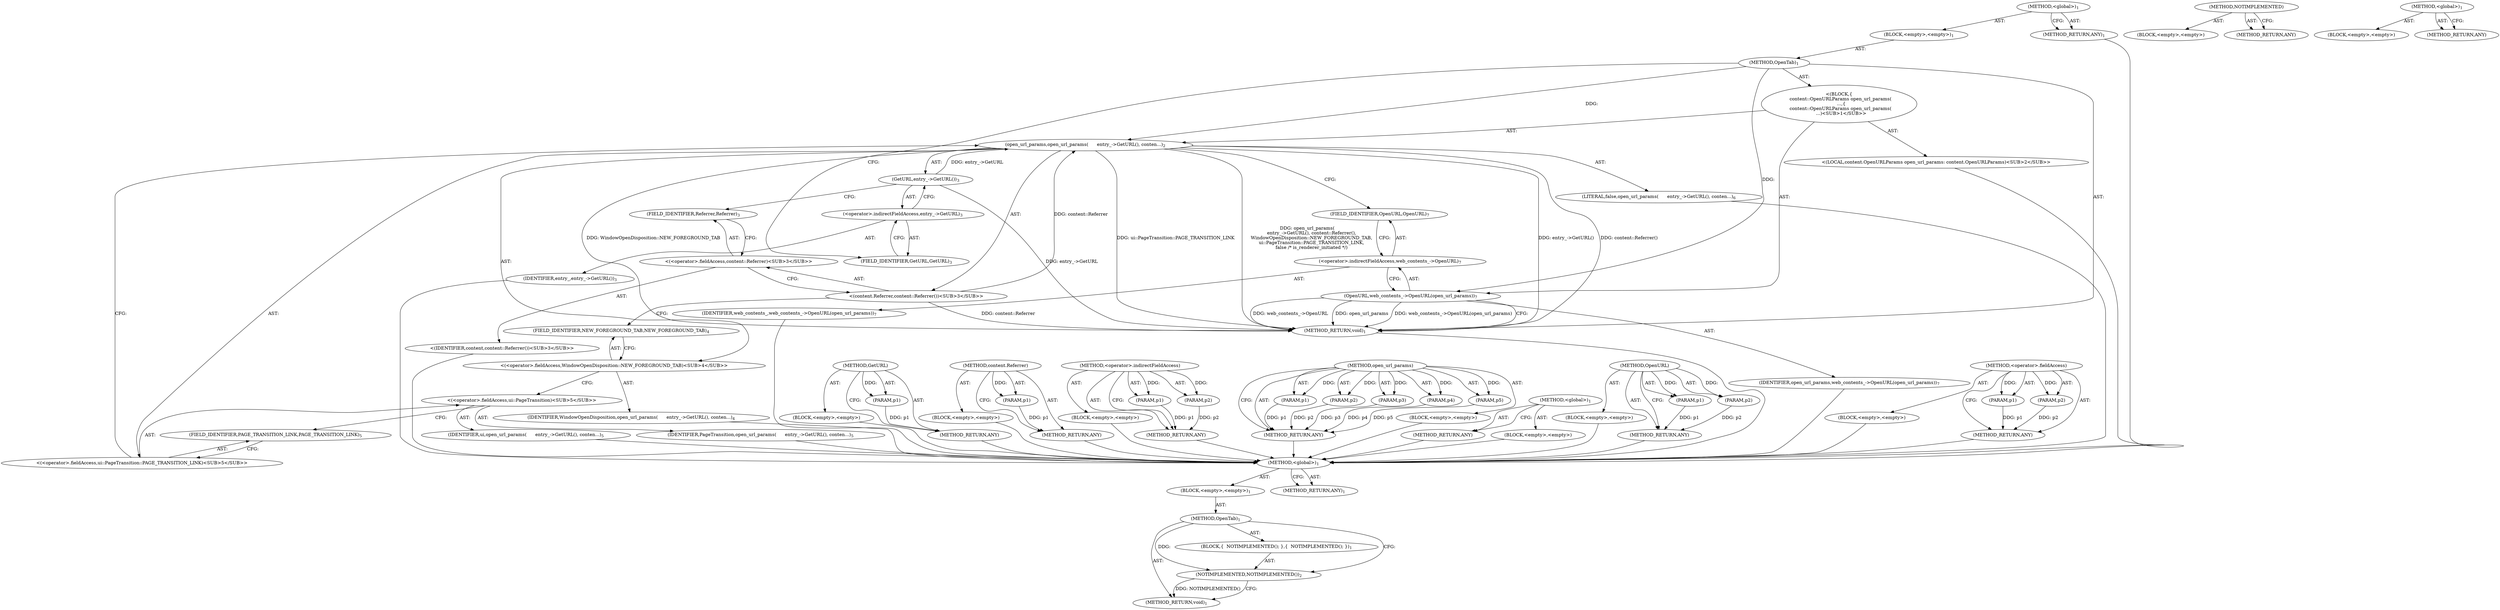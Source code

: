 digraph "OpenURL" {
vulnerable_6 [label=<(METHOD,&lt;global&gt;)<SUB>1</SUB>>];
vulnerable_7 [label=<(BLOCK,&lt;empty&gt;,&lt;empty&gt;)<SUB>1</SUB>>];
vulnerable_8 [label=<(METHOD,OpenTab)<SUB>1</SUB>>];
vulnerable_9 [label=<(BLOCK,{
  NOTIMPLEMENTED();
 },{
  NOTIMPLEMENTED();
 })<SUB>1</SUB>>];
vulnerable_10 [label=<(NOTIMPLEMENTED,NOTIMPLEMENTED())<SUB>2</SUB>>];
vulnerable_11 [label=<(METHOD_RETURN,void)<SUB>1</SUB>>];
vulnerable_13 [label=<(METHOD_RETURN,ANY)<SUB>1</SUB>>];
vulnerable_26 [label=<(METHOD,NOTIMPLEMENTED)>];
vulnerable_27 [label=<(BLOCK,&lt;empty&gt;,&lt;empty&gt;)>];
vulnerable_28 [label=<(METHOD_RETURN,ANY)>];
vulnerable_20 [label=<(METHOD,&lt;global&gt;)<SUB>1</SUB>>];
vulnerable_21 [label=<(BLOCK,&lt;empty&gt;,&lt;empty&gt;)>];
vulnerable_22 [label=<(METHOD_RETURN,ANY)>];
fixed_76 [label=<(METHOD,&lt;operator&gt;.fieldAccess)>];
fixed_77 [label=<(PARAM,p1)>];
fixed_78 [label=<(PARAM,p2)>];
fixed_79 [label=<(BLOCK,&lt;empty&gt;,&lt;empty&gt;)>];
fixed_80 [label=<(METHOD_RETURN,ANY)>];
fixed_6 [label=<(METHOD,&lt;global&gt;)<SUB>1</SUB>>];
fixed_7 [label=<(BLOCK,&lt;empty&gt;,&lt;empty&gt;)<SUB>1</SUB>>];
fixed_8 [label=<(METHOD,OpenTab)<SUB>1</SUB>>];
fixed_9 [label="<(BLOCK,{
  content::OpenURLParams open_url_params(
   ...,{
  content::OpenURLParams open_url_params(
   ...)<SUB>1</SUB>>"];
fixed_10 [label="<(LOCAL,content.OpenURLParams open_url_params: content.OpenURLParams)<SUB>2</SUB>>"];
fixed_11 [label=<(open_url_params,open_url_params(
      entry_-&gt;GetURL(), conten...)<SUB>2</SUB>>];
fixed_12 [label=<(GetURL,entry_-&gt;GetURL())<SUB>3</SUB>>];
fixed_13 [label=<(&lt;operator&gt;.indirectFieldAccess,entry_-&gt;GetURL)<SUB>3</SUB>>];
fixed_14 [label=<(IDENTIFIER,entry_,entry_-&gt;GetURL())<SUB>3</SUB>>];
fixed_15 [label=<(FIELD_IDENTIFIER,GetURL,GetURL)<SUB>3</SUB>>];
fixed_16 [label="<(content.Referrer,content::Referrer())<SUB>3</SUB>>"];
fixed_17 [label="<(&lt;operator&gt;.fieldAccess,content::Referrer)<SUB>3</SUB>>"];
fixed_18 [label="<(IDENTIFIER,content,content::Referrer())<SUB>3</SUB>>"];
fixed_19 [label=<(FIELD_IDENTIFIER,Referrer,Referrer)<SUB>3</SUB>>];
fixed_20 [label="<(&lt;operator&gt;.fieldAccess,WindowOpenDisposition::NEW_FOREGROUND_TAB)<SUB>4</SUB>>"];
fixed_21 [label=<(IDENTIFIER,WindowOpenDisposition,open_url_params(
      entry_-&gt;GetURL(), conten...)<SUB>4</SUB>>];
fixed_22 [label=<(FIELD_IDENTIFIER,NEW_FOREGROUND_TAB,NEW_FOREGROUND_TAB)<SUB>4</SUB>>];
fixed_23 [label="<(&lt;operator&gt;.fieldAccess,ui::PageTransition::PAGE_TRANSITION_LINK)<SUB>5</SUB>>"];
fixed_24 [label="<(&lt;operator&gt;.fieldAccess,ui::PageTransition)<SUB>5</SUB>>"];
fixed_25 [label=<(IDENTIFIER,ui,open_url_params(
      entry_-&gt;GetURL(), conten...)<SUB>5</SUB>>];
fixed_26 [label=<(IDENTIFIER,PageTransition,open_url_params(
      entry_-&gt;GetURL(), conten...)<SUB>5</SUB>>];
fixed_27 [label=<(FIELD_IDENTIFIER,PAGE_TRANSITION_LINK,PAGE_TRANSITION_LINK)<SUB>5</SUB>>];
fixed_28 [label=<(LITERAL,false,open_url_params(
      entry_-&gt;GetURL(), conten...)<SUB>6</SUB>>];
fixed_29 [label=<(OpenURL,web_contents_-&gt;OpenURL(open_url_params))<SUB>7</SUB>>];
fixed_30 [label=<(&lt;operator&gt;.indirectFieldAccess,web_contents_-&gt;OpenURL)<SUB>7</SUB>>];
fixed_31 [label=<(IDENTIFIER,web_contents_,web_contents_-&gt;OpenURL(open_url_params))<SUB>7</SUB>>];
fixed_32 [label=<(FIELD_IDENTIFIER,OpenURL,OpenURL)<SUB>7</SUB>>];
fixed_33 [label=<(IDENTIFIER,open_url_params,web_contents_-&gt;OpenURL(open_url_params))<SUB>7</SUB>>];
fixed_34 [label=<(METHOD_RETURN,void)<SUB>1</SUB>>];
fixed_36 [label=<(METHOD_RETURN,ANY)<SUB>1</SUB>>];
fixed_63 [label=<(METHOD,GetURL)>];
fixed_64 [label=<(PARAM,p1)>];
fixed_65 [label=<(BLOCK,&lt;empty&gt;,&lt;empty&gt;)>];
fixed_66 [label=<(METHOD_RETURN,ANY)>];
fixed_72 [label=<(METHOD,content.Referrer)>];
fixed_73 [label=<(PARAM,p1)>];
fixed_74 [label=<(BLOCK,&lt;empty&gt;,&lt;empty&gt;)>];
fixed_75 [label=<(METHOD_RETURN,ANY)>];
fixed_67 [label=<(METHOD,&lt;operator&gt;.indirectFieldAccess)>];
fixed_68 [label=<(PARAM,p1)>];
fixed_69 [label=<(PARAM,p2)>];
fixed_70 [label=<(BLOCK,&lt;empty&gt;,&lt;empty&gt;)>];
fixed_71 [label=<(METHOD_RETURN,ANY)>];
fixed_55 [label=<(METHOD,open_url_params)>];
fixed_56 [label=<(PARAM,p1)>];
fixed_57 [label=<(PARAM,p2)>];
fixed_58 [label=<(PARAM,p3)>];
fixed_59 [label=<(PARAM,p4)>];
fixed_60 [label=<(PARAM,p5)>];
fixed_61 [label=<(BLOCK,&lt;empty&gt;,&lt;empty&gt;)>];
fixed_62 [label=<(METHOD_RETURN,ANY)>];
fixed_49 [label=<(METHOD,&lt;global&gt;)<SUB>1</SUB>>];
fixed_50 [label=<(BLOCK,&lt;empty&gt;,&lt;empty&gt;)>];
fixed_51 [label=<(METHOD_RETURN,ANY)>];
fixed_81 [label=<(METHOD,OpenURL)>];
fixed_82 [label=<(PARAM,p1)>];
fixed_83 [label=<(PARAM,p2)>];
fixed_84 [label=<(BLOCK,&lt;empty&gt;,&lt;empty&gt;)>];
fixed_85 [label=<(METHOD_RETURN,ANY)>];
vulnerable_6 -> vulnerable_7  [key=0, label="AST: "];
vulnerable_6 -> vulnerable_13  [key=0, label="AST: "];
vulnerable_6 -> vulnerable_13  [key=1, label="CFG: "];
vulnerable_7 -> vulnerable_8  [key=0, label="AST: "];
vulnerable_8 -> vulnerable_9  [key=0, label="AST: "];
vulnerable_8 -> vulnerable_11  [key=0, label="AST: "];
vulnerable_8 -> vulnerable_10  [key=0, label="CFG: "];
vulnerable_8 -> vulnerable_10  [key=1, label="DDG: "];
vulnerable_9 -> vulnerable_10  [key=0, label="AST: "];
vulnerable_10 -> vulnerable_11  [key=0, label="CFG: "];
vulnerable_10 -> vulnerable_11  [key=1, label="DDG: NOTIMPLEMENTED()"];
vulnerable_26 -> vulnerable_27  [key=0, label="AST: "];
vulnerable_26 -> vulnerable_28  [key=0, label="AST: "];
vulnerable_26 -> vulnerable_28  [key=1, label="CFG: "];
vulnerable_20 -> vulnerable_21  [key=0, label="AST: "];
vulnerable_20 -> vulnerable_22  [key=0, label="AST: "];
vulnerable_20 -> vulnerable_22  [key=1, label="CFG: "];
fixed_76 -> fixed_77  [key=0, label="AST: "];
fixed_76 -> fixed_77  [key=1, label="DDG: "];
fixed_76 -> fixed_79  [key=0, label="AST: "];
fixed_76 -> fixed_78  [key=0, label="AST: "];
fixed_76 -> fixed_78  [key=1, label="DDG: "];
fixed_76 -> fixed_80  [key=0, label="AST: "];
fixed_76 -> fixed_80  [key=1, label="CFG: "];
fixed_77 -> fixed_80  [key=0, label="DDG: p1"];
fixed_78 -> fixed_80  [key=0, label="DDG: p2"];
fixed_79 -> vulnerable_6  [key=0];
fixed_80 -> vulnerable_6  [key=0];
fixed_6 -> fixed_7  [key=0, label="AST: "];
fixed_6 -> fixed_36  [key=0, label="AST: "];
fixed_6 -> fixed_36  [key=1, label="CFG: "];
fixed_7 -> fixed_8  [key=0, label="AST: "];
fixed_8 -> fixed_9  [key=0, label="AST: "];
fixed_8 -> fixed_34  [key=0, label="AST: "];
fixed_8 -> fixed_15  [key=0, label="CFG: "];
fixed_8 -> fixed_11  [key=0, label="DDG: "];
fixed_8 -> fixed_29  [key=0, label="DDG: "];
fixed_9 -> fixed_10  [key=0, label="AST: "];
fixed_9 -> fixed_11  [key=0, label="AST: "];
fixed_9 -> fixed_29  [key=0, label="AST: "];
fixed_10 -> vulnerable_6  [key=0];
fixed_11 -> fixed_12  [key=0, label="AST: "];
fixed_11 -> fixed_16  [key=0, label="AST: "];
fixed_11 -> fixed_20  [key=0, label="AST: "];
fixed_11 -> fixed_23  [key=0, label="AST: "];
fixed_11 -> fixed_28  [key=0, label="AST: "];
fixed_11 -> fixed_32  [key=0, label="CFG: "];
fixed_11 -> fixed_34  [key=0, label="DDG: entry_-&gt;GetURL()"];
fixed_11 -> fixed_34  [key=1, label="DDG: content::Referrer()"];
fixed_11 -> fixed_34  [key=2, label="DDG: WindowOpenDisposition::NEW_FOREGROUND_TAB"];
fixed_11 -> fixed_34  [key=3, label="DDG: ui::PageTransition::PAGE_TRANSITION_LINK"];
fixed_11 -> fixed_34  [key=4, label="DDG: open_url_params(
      entry_-&gt;GetURL(), content::Referrer(),
      WindowOpenDisposition::NEW_FOREGROUND_TAB,
      ui::PageTransition::PAGE_TRANSITION_LINK,
      false /* is_renderer_initiated */)"];
fixed_12 -> fixed_13  [key=0, label="AST: "];
fixed_12 -> fixed_19  [key=0, label="CFG: "];
fixed_12 -> fixed_34  [key=0, label="DDG: entry_-&gt;GetURL"];
fixed_12 -> fixed_11  [key=0, label="DDG: entry_-&gt;GetURL"];
fixed_13 -> fixed_14  [key=0, label="AST: "];
fixed_13 -> fixed_15  [key=0, label="AST: "];
fixed_13 -> fixed_12  [key=0, label="CFG: "];
fixed_14 -> vulnerable_6  [key=0];
fixed_15 -> fixed_13  [key=0, label="CFG: "];
fixed_16 -> fixed_17  [key=0, label="AST: "];
fixed_16 -> fixed_22  [key=0, label="CFG: "];
fixed_16 -> fixed_34  [key=0, label="DDG: content::Referrer"];
fixed_16 -> fixed_11  [key=0, label="DDG: content::Referrer"];
fixed_17 -> fixed_18  [key=0, label="AST: "];
fixed_17 -> fixed_19  [key=0, label="AST: "];
fixed_17 -> fixed_16  [key=0, label="CFG: "];
fixed_18 -> vulnerable_6  [key=0];
fixed_19 -> fixed_17  [key=0, label="CFG: "];
fixed_20 -> fixed_21  [key=0, label="AST: "];
fixed_20 -> fixed_22  [key=0, label="AST: "];
fixed_20 -> fixed_24  [key=0, label="CFG: "];
fixed_21 -> vulnerable_6  [key=0];
fixed_22 -> fixed_20  [key=0, label="CFG: "];
fixed_23 -> fixed_24  [key=0, label="AST: "];
fixed_23 -> fixed_27  [key=0, label="AST: "];
fixed_23 -> fixed_11  [key=0, label="CFG: "];
fixed_24 -> fixed_25  [key=0, label="AST: "];
fixed_24 -> fixed_26  [key=0, label="AST: "];
fixed_24 -> fixed_27  [key=0, label="CFG: "];
fixed_25 -> vulnerable_6  [key=0];
fixed_26 -> vulnerable_6  [key=0];
fixed_27 -> fixed_23  [key=0, label="CFG: "];
fixed_28 -> vulnerable_6  [key=0];
fixed_29 -> fixed_30  [key=0, label="AST: "];
fixed_29 -> fixed_33  [key=0, label="AST: "];
fixed_29 -> fixed_34  [key=0, label="CFG: "];
fixed_29 -> fixed_34  [key=1, label="DDG: web_contents_-&gt;OpenURL"];
fixed_29 -> fixed_34  [key=2, label="DDG: open_url_params"];
fixed_29 -> fixed_34  [key=3, label="DDG: web_contents_-&gt;OpenURL(open_url_params)"];
fixed_30 -> fixed_31  [key=0, label="AST: "];
fixed_30 -> fixed_32  [key=0, label="AST: "];
fixed_30 -> fixed_29  [key=0, label="CFG: "];
fixed_31 -> vulnerable_6  [key=0];
fixed_32 -> fixed_30  [key=0, label="CFG: "];
fixed_33 -> vulnerable_6  [key=0];
fixed_34 -> vulnerable_6  [key=0];
fixed_36 -> vulnerable_6  [key=0];
fixed_63 -> fixed_64  [key=0, label="AST: "];
fixed_63 -> fixed_64  [key=1, label="DDG: "];
fixed_63 -> fixed_65  [key=0, label="AST: "];
fixed_63 -> fixed_66  [key=0, label="AST: "];
fixed_63 -> fixed_66  [key=1, label="CFG: "];
fixed_64 -> fixed_66  [key=0, label="DDG: p1"];
fixed_65 -> vulnerable_6  [key=0];
fixed_66 -> vulnerable_6  [key=0];
fixed_72 -> fixed_73  [key=0, label="AST: "];
fixed_72 -> fixed_73  [key=1, label="DDG: "];
fixed_72 -> fixed_74  [key=0, label="AST: "];
fixed_72 -> fixed_75  [key=0, label="AST: "];
fixed_72 -> fixed_75  [key=1, label="CFG: "];
fixed_73 -> fixed_75  [key=0, label="DDG: p1"];
fixed_74 -> vulnerable_6  [key=0];
fixed_75 -> vulnerable_6  [key=0];
fixed_67 -> fixed_68  [key=0, label="AST: "];
fixed_67 -> fixed_68  [key=1, label="DDG: "];
fixed_67 -> fixed_70  [key=0, label="AST: "];
fixed_67 -> fixed_69  [key=0, label="AST: "];
fixed_67 -> fixed_69  [key=1, label="DDG: "];
fixed_67 -> fixed_71  [key=0, label="AST: "];
fixed_67 -> fixed_71  [key=1, label="CFG: "];
fixed_68 -> fixed_71  [key=0, label="DDG: p1"];
fixed_69 -> fixed_71  [key=0, label="DDG: p2"];
fixed_70 -> vulnerable_6  [key=0];
fixed_71 -> vulnerable_6  [key=0];
fixed_55 -> fixed_56  [key=0, label="AST: "];
fixed_55 -> fixed_56  [key=1, label="DDG: "];
fixed_55 -> fixed_61  [key=0, label="AST: "];
fixed_55 -> fixed_57  [key=0, label="AST: "];
fixed_55 -> fixed_57  [key=1, label="DDG: "];
fixed_55 -> fixed_62  [key=0, label="AST: "];
fixed_55 -> fixed_62  [key=1, label="CFG: "];
fixed_55 -> fixed_58  [key=0, label="AST: "];
fixed_55 -> fixed_58  [key=1, label="DDG: "];
fixed_55 -> fixed_59  [key=0, label="AST: "];
fixed_55 -> fixed_59  [key=1, label="DDG: "];
fixed_55 -> fixed_60  [key=0, label="AST: "];
fixed_55 -> fixed_60  [key=1, label="DDG: "];
fixed_56 -> fixed_62  [key=0, label="DDG: p1"];
fixed_57 -> fixed_62  [key=0, label="DDG: p2"];
fixed_58 -> fixed_62  [key=0, label="DDG: p3"];
fixed_59 -> fixed_62  [key=0, label="DDG: p4"];
fixed_60 -> fixed_62  [key=0, label="DDG: p5"];
fixed_61 -> vulnerable_6  [key=0];
fixed_62 -> vulnerable_6  [key=0];
fixed_49 -> fixed_50  [key=0, label="AST: "];
fixed_49 -> fixed_51  [key=0, label="AST: "];
fixed_49 -> fixed_51  [key=1, label="CFG: "];
fixed_50 -> vulnerable_6  [key=0];
fixed_51 -> vulnerable_6  [key=0];
fixed_81 -> fixed_82  [key=0, label="AST: "];
fixed_81 -> fixed_82  [key=1, label="DDG: "];
fixed_81 -> fixed_84  [key=0, label="AST: "];
fixed_81 -> fixed_83  [key=0, label="AST: "];
fixed_81 -> fixed_83  [key=1, label="DDG: "];
fixed_81 -> fixed_85  [key=0, label="AST: "];
fixed_81 -> fixed_85  [key=1, label="CFG: "];
fixed_82 -> fixed_85  [key=0, label="DDG: p1"];
fixed_83 -> fixed_85  [key=0, label="DDG: p2"];
fixed_84 -> vulnerable_6  [key=0];
fixed_85 -> vulnerable_6  [key=0];
}
